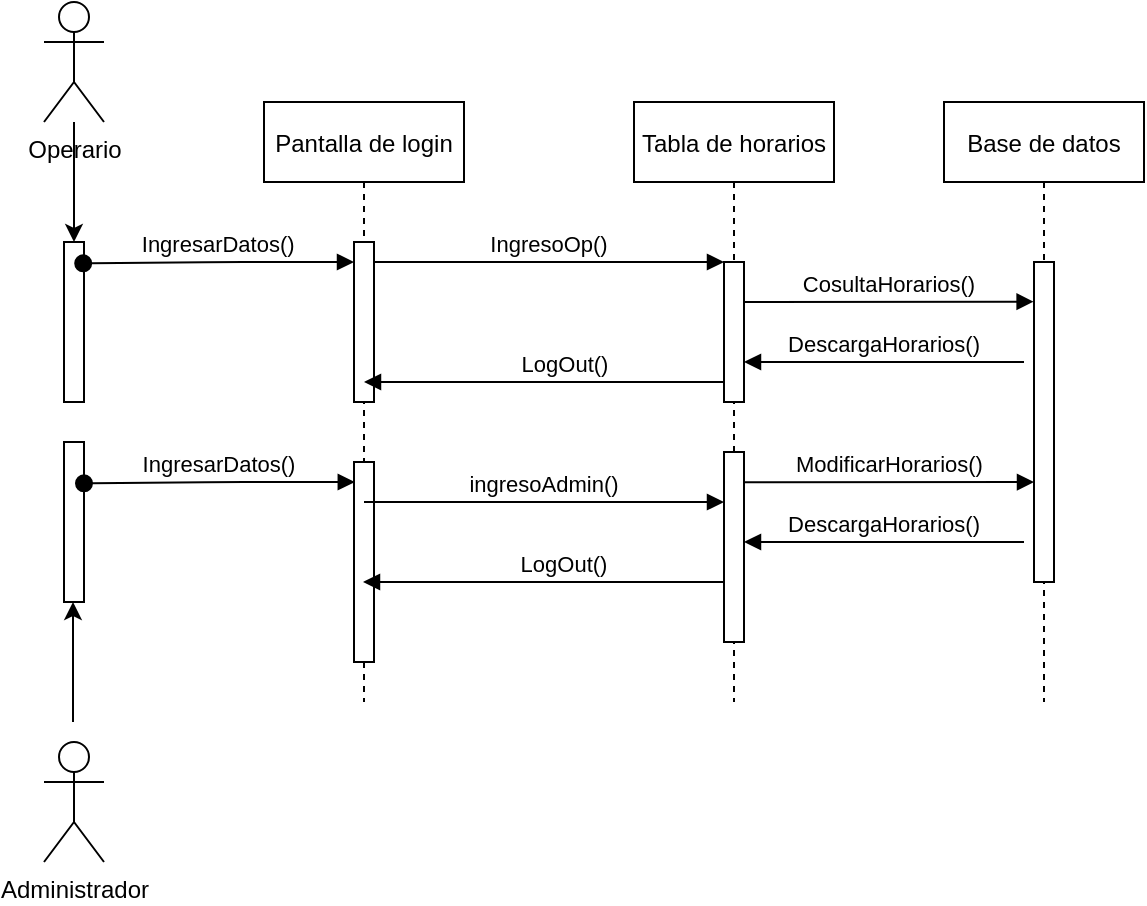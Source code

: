 <mxfile version="15.5.9" type="github">
  <diagram id="kgpKYQtTHZ0yAKxKKP6v" name="Page-1">
    <mxGraphModel dx="1038" dy="579" grid="1" gridSize="10" guides="1" tooltips="1" connect="1" arrows="1" fold="1" page="1" pageScale="1" pageWidth="850" pageHeight="1100" math="0" shadow="0">
      <root>
        <mxCell id="0" />
        <mxCell id="1" parent="0" />
        <mxCell id="3nuBFxr9cyL0pnOWT2aG-1" value="Pantalla de login" style="shape=umlLifeline;perimeter=lifelinePerimeter;container=1;collapsible=0;recursiveResize=0;rounded=0;shadow=0;strokeWidth=1;" parent="1" vertex="1">
          <mxGeometry x="170" y="80" width="100" height="300" as="geometry" />
        </mxCell>
        <mxCell id="3nuBFxr9cyL0pnOWT2aG-2" value="" style="points=[];perimeter=orthogonalPerimeter;rounded=0;shadow=0;strokeWidth=1;" parent="3nuBFxr9cyL0pnOWT2aG-1" vertex="1">
          <mxGeometry x="45" y="70" width="10" height="80" as="geometry" />
        </mxCell>
        <mxCell id="yT-QQWDRAXYVvKtNAPEJ-19" value="" style="points=[];perimeter=orthogonalPerimeter;rounded=0;shadow=0;strokeWidth=1;" vertex="1" parent="3nuBFxr9cyL0pnOWT2aG-1">
          <mxGeometry x="45" y="180" width="10" height="100" as="geometry" />
        </mxCell>
        <mxCell id="3nuBFxr9cyL0pnOWT2aG-5" value="Tabla de horarios" style="shape=umlLifeline;perimeter=lifelinePerimeter;container=1;collapsible=0;recursiveResize=0;rounded=0;shadow=0;strokeWidth=1;" parent="1" vertex="1">
          <mxGeometry x="355" y="80" width="100" height="300" as="geometry" />
        </mxCell>
        <mxCell id="yT-QQWDRAXYVvKtNAPEJ-21" value="" style="points=[];perimeter=orthogonalPerimeter;rounded=0;shadow=0;strokeWidth=1;" vertex="1" parent="3nuBFxr9cyL0pnOWT2aG-5">
          <mxGeometry x="45" y="175" width="10" height="95" as="geometry" />
        </mxCell>
        <mxCell id="3nuBFxr9cyL0pnOWT2aG-8" value="IngresoOp()" style="verticalAlign=bottom;endArrow=block;entryX=0;entryY=0;shadow=0;strokeWidth=1;" parent="1" source="3nuBFxr9cyL0pnOWT2aG-2" target="3nuBFxr9cyL0pnOWT2aG-6" edge="1">
          <mxGeometry relative="1" as="geometry">
            <mxPoint x="275" y="160" as="sourcePoint" />
          </mxGeometry>
        </mxCell>
        <mxCell id="3nuBFxr9cyL0pnOWT2aG-9" value="LogOut()" style="verticalAlign=bottom;endArrow=block;shadow=0;strokeWidth=1;" parent="1" source="3nuBFxr9cyL0pnOWT2aG-6" target="3nuBFxr9cyL0pnOWT2aG-1" edge="1">
          <mxGeometry x="-0.114" relative="1" as="geometry">
            <mxPoint x="240" y="200" as="sourcePoint" />
            <Array as="points">
              <mxPoint x="350" y="220" />
            </Array>
            <mxPoint as="offset" />
          </mxGeometry>
        </mxCell>
        <mxCell id="yT-QQWDRAXYVvKtNAPEJ-3" value="" style="edgeStyle=orthogonalEdgeStyle;rounded=0;orthogonalLoop=1;jettySize=auto;html=1;" edge="1" parent="1" source="yT-QQWDRAXYVvKtNAPEJ-1" target="yT-QQWDRAXYVvKtNAPEJ-2">
          <mxGeometry relative="1" as="geometry" />
        </mxCell>
        <mxCell id="yT-QQWDRAXYVvKtNAPEJ-1" value="Operario" style="shape=umlActor;verticalLabelPosition=bottom;verticalAlign=top;html=1;outlineConnect=0;" vertex="1" parent="1">
          <mxGeometry x="60" y="30" width="30" height="60" as="geometry" />
        </mxCell>
        <mxCell id="3nuBFxr9cyL0pnOWT2aG-6" value="" style="points=[];perimeter=orthogonalPerimeter;rounded=0;shadow=0;strokeWidth=1;" parent="1" vertex="1">
          <mxGeometry x="400" y="160" width="10" height="70" as="geometry" />
        </mxCell>
        <mxCell id="yT-QQWDRAXYVvKtNAPEJ-2" value="" style="points=[];perimeter=orthogonalPerimeter;rounded=0;shadow=0;strokeWidth=1;" vertex="1" parent="1">
          <mxGeometry x="70" y="150" width="10" height="80" as="geometry" />
        </mxCell>
        <mxCell id="3nuBFxr9cyL0pnOWT2aG-3" value="IngresarDatos()" style="verticalAlign=bottom;startArrow=oval;endArrow=block;startSize=8;shadow=0;strokeWidth=1;exitX=0.96;exitY=0.133;exitDx=0;exitDy=0;exitPerimeter=0;" parent="1" target="3nuBFxr9cyL0pnOWT2aG-2" edge="1" source="yT-QQWDRAXYVvKtNAPEJ-2">
          <mxGeometry relative="1" as="geometry">
            <mxPoint x="100" y="150" as="sourcePoint" />
            <Array as="points">
              <mxPoint x="150" y="160" />
            </Array>
          </mxGeometry>
        </mxCell>
        <mxCell id="yT-QQWDRAXYVvKtNAPEJ-8" value="Administrador&lt;br&gt;" style="shape=umlActor;verticalLabelPosition=bottom;verticalAlign=top;html=1;outlineConnect=0;" vertex="1" parent="1">
          <mxGeometry x="60" y="400" width="30" height="60" as="geometry" />
        </mxCell>
        <mxCell id="yT-QQWDRAXYVvKtNAPEJ-9" value="" style="points=[];perimeter=orthogonalPerimeter;rounded=0;shadow=0;strokeWidth=1;" vertex="1" parent="1">
          <mxGeometry x="70" y="250" width="10" height="80" as="geometry" />
        </mxCell>
        <mxCell id="yT-QQWDRAXYVvKtNAPEJ-10" value="" style="edgeStyle=orthogonalEdgeStyle;rounded=0;orthogonalLoop=1;jettySize=auto;html=1;" edge="1" parent="1">
          <mxGeometry relative="1" as="geometry">
            <mxPoint x="74.5" y="350" as="sourcePoint" />
            <mxPoint x="74.5" y="330" as="targetPoint" />
            <Array as="points">
              <mxPoint x="74.5" y="390" />
              <mxPoint x="74.5" y="390" />
            </Array>
          </mxGeometry>
        </mxCell>
        <mxCell id="yT-QQWDRAXYVvKtNAPEJ-13" value="IngresarDatos()" style="verticalAlign=bottom;startArrow=oval;endArrow=block;startSize=8;shadow=0;strokeWidth=1;exitX=0.96;exitY=0.133;exitDx=0;exitDy=0;exitPerimeter=0;" edge="1" parent="1">
          <mxGeometry relative="1" as="geometry">
            <mxPoint x="80.0" y="270.64" as="sourcePoint" />
            <mxPoint x="215.4" y="270" as="targetPoint" />
            <Array as="points">
              <mxPoint x="150.4" y="270" />
            </Array>
          </mxGeometry>
        </mxCell>
        <mxCell id="yT-QQWDRAXYVvKtNAPEJ-14" value="ingresoAdmin()" style="verticalAlign=bottom;endArrow=block;shadow=0;strokeWidth=1;" edge="1" parent="1">
          <mxGeometry relative="1" as="geometry">
            <mxPoint x="220" y="280.0" as="sourcePoint" />
            <mxPoint x="400" y="280" as="targetPoint" />
          </mxGeometry>
        </mxCell>
        <mxCell id="yT-QQWDRAXYVvKtNAPEJ-15" value="Base de datos" style="shape=umlLifeline;perimeter=lifelinePerimeter;container=1;collapsible=0;recursiveResize=0;rounded=0;shadow=0;strokeWidth=1;" vertex="1" parent="1">
          <mxGeometry x="510" y="80" width="100" height="300" as="geometry" />
        </mxCell>
        <mxCell id="yT-QQWDRAXYVvKtNAPEJ-16" value="" style="points=[];perimeter=orthogonalPerimeter;rounded=0;shadow=0;strokeWidth=1;" vertex="1" parent="yT-QQWDRAXYVvKtNAPEJ-15">
          <mxGeometry x="45" y="80" width="10" height="160" as="geometry" />
        </mxCell>
        <mxCell id="yT-QQWDRAXYVvKtNAPEJ-17" value="CosultaHorarios()" style="verticalAlign=bottom;endArrow=block;shadow=0;strokeWidth=1;entryX=-0.02;entryY=0.124;entryDx=0;entryDy=0;entryPerimeter=0;" edge="1" parent="yT-QQWDRAXYVvKtNAPEJ-15" target="yT-QQWDRAXYVvKtNAPEJ-16">
          <mxGeometry relative="1" as="geometry">
            <mxPoint x="-100" y="100.0" as="sourcePoint" />
            <mxPoint x="40" y="100" as="targetPoint" />
          </mxGeometry>
        </mxCell>
        <mxCell id="yT-QQWDRAXYVvKtNAPEJ-18" value="DescargaHorarios()" style="verticalAlign=bottom;endArrow=block;entryX=1;entryY=0;shadow=0;strokeWidth=1;" edge="1" parent="yT-QQWDRAXYVvKtNAPEJ-15">
          <mxGeometry relative="1" as="geometry">
            <mxPoint x="40" y="130" as="sourcePoint" />
            <mxPoint x="-100" y="130" as="targetPoint" />
          </mxGeometry>
        </mxCell>
        <mxCell id="yT-QQWDRAXYVvKtNAPEJ-23" value="ModificarHorarios()" style="verticalAlign=bottom;endArrow=block;shadow=0;strokeWidth=1;entryX=-0.02;entryY=0.124;entryDx=0;entryDy=0;entryPerimeter=0;" edge="1" parent="yT-QQWDRAXYVvKtNAPEJ-15">
          <mxGeometry relative="1" as="geometry">
            <mxPoint x="-99.8" y="190.16" as="sourcePoint" />
            <mxPoint x="45" y="190" as="targetPoint" />
          </mxGeometry>
        </mxCell>
        <mxCell id="yT-QQWDRAXYVvKtNAPEJ-24" value="DescargaHorarios()" style="verticalAlign=bottom;endArrow=block;entryX=1;entryY=0;shadow=0;strokeWidth=1;" edge="1" parent="yT-QQWDRAXYVvKtNAPEJ-15">
          <mxGeometry relative="1" as="geometry">
            <mxPoint x="40" y="220" as="sourcePoint" />
            <mxPoint x="-100" y="220" as="targetPoint" />
          </mxGeometry>
        </mxCell>
        <mxCell id="yT-QQWDRAXYVvKtNAPEJ-26" value="LogOut()" style="verticalAlign=bottom;endArrow=block;shadow=0;strokeWidth=1;" edge="1" parent="1">
          <mxGeometry x="-0.114" relative="1" as="geometry">
            <mxPoint x="400" y="320" as="sourcePoint" />
            <mxPoint x="219.5" y="320" as="targetPoint" />
            <Array as="points">
              <mxPoint x="350" y="320" />
            </Array>
            <mxPoint as="offset" />
          </mxGeometry>
        </mxCell>
      </root>
    </mxGraphModel>
  </diagram>
</mxfile>

